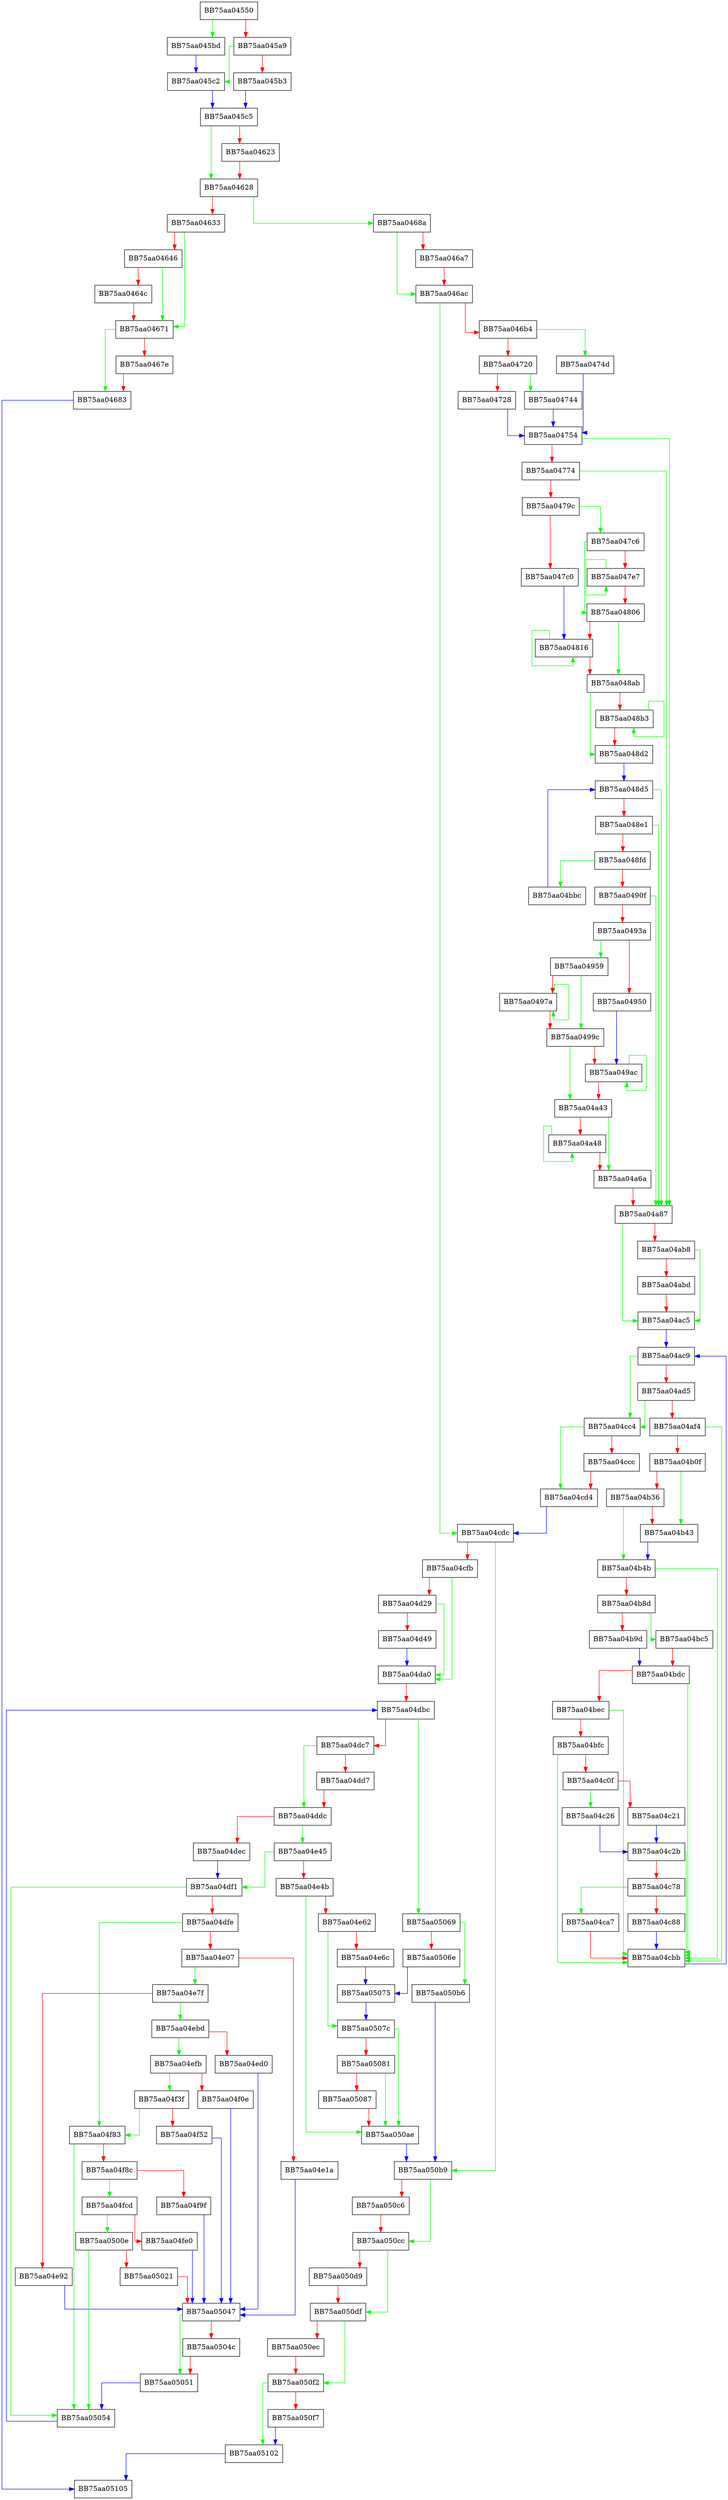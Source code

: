 digraph Parse {
  node [shape="box"];
  graph [splines=ortho];
  BB75aa04550 -> BB75aa045bd [color="green"];
  BB75aa04550 -> BB75aa045a9 [color="red"];
  BB75aa045a9 -> BB75aa045c2 [color="green"];
  BB75aa045a9 -> BB75aa045b3 [color="red"];
  BB75aa045b3 -> BB75aa045c5 [color="blue"];
  BB75aa045bd -> BB75aa045c2 [color="blue"];
  BB75aa045c2 -> BB75aa045c5 [color="blue"];
  BB75aa045c5 -> BB75aa04628 [color="green"];
  BB75aa045c5 -> BB75aa04623 [color="red"];
  BB75aa04623 -> BB75aa04628 [color="red"];
  BB75aa04628 -> BB75aa0468a [color="green"];
  BB75aa04628 -> BB75aa04633 [color="red"];
  BB75aa04633 -> BB75aa04671 [color="green"];
  BB75aa04633 -> BB75aa04646 [color="red"];
  BB75aa04646 -> BB75aa04671 [color="green"];
  BB75aa04646 -> BB75aa0464c [color="red"];
  BB75aa0464c -> BB75aa04671 [color="red"];
  BB75aa04671 -> BB75aa04683 [color="green"];
  BB75aa04671 -> BB75aa0467e [color="red"];
  BB75aa0467e -> BB75aa04683 [color="red"];
  BB75aa04683 -> BB75aa05105 [color="blue"];
  BB75aa0468a -> BB75aa046ac [color="green"];
  BB75aa0468a -> BB75aa046a7 [color="red"];
  BB75aa046a7 -> BB75aa046ac [color="red"];
  BB75aa046ac -> BB75aa04cdc [color="green"];
  BB75aa046ac -> BB75aa046b4 [color="red"];
  BB75aa046b4 -> BB75aa0474d [color="green"];
  BB75aa046b4 -> BB75aa04720 [color="red"];
  BB75aa04720 -> BB75aa04744 [color="green"];
  BB75aa04720 -> BB75aa04728 [color="red"];
  BB75aa04728 -> BB75aa04754 [color="blue"];
  BB75aa04744 -> BB75aa04754 [color="blue"];
  BB75aa0474d -> BB75aa04754 [color="blue"];
  BB75aa04754 -> BB75aa04a87 [color="green"];
  BB75aa04754 -> BB75aa04774 [color="red"];
  BB75aa04774 -> BB75aa04a87 [color="green"];
  BB75aa04774 -> BB75aa0479c [color="red"];
  BB75aa0479c -> BB75aa047c6 [color="green"];
  BB75aa0479c -> BB75aa047c0 [color="red"];
  BB75aa047c0 -> BB75aa04816 [color="blue"];
  BB75aa047c6 -> BB75aa04806 [color="green"];
  BB75aa047c6 -> BB75aa047e7 [color="red"];
  BB75aa047e7 -> BB75aa047e7 [color="green"];
  BB75aa047e7 -> BB75aa04806 [color="red"];
  BB75aa04806 -> BB75aa048ab [color="green"];
  BB75aa04806 -> BB75aa04816 [color="red"];
  BB75aa04816 -> BB75aa04816 [color="green"];
  BB75aa04816 -> BB75aa048ab [color="red"];
  BB75aa048ab -> BB75aa048d2 [color="green"];
  BB75aa048ab -> BB75aa048b3 [color="red"];
  BB75aa048b3 -> BB75aa048b3 [color="green"];
  BB75aa048b3 -> BB75aa048d2 [color="red"];
  BB75aa048d2 -> BB75aa048d5 [color="blue"];
  BB75aa048d5 -> BB75aa04a87 [color="green"];
  BB75aa048d5 -> BB75aa048e1 [color="red"];
  BB75aa048e1 -> BB75aa04a87 [color="green"];
  BB75aa048e1 -> BB75aa048fd [color="red"];
  BB75aa048fd -> BB75aa04bbc [color="green"];
  BB75aa048fd -> BB75aa0490f [color="red"];
  BB75aa0490f -> BB75aa04a87 [color="green"];
  BB75aa0490f -> BB75aa0493a [color="red"];
  BB75aa0493a -> BB75aa04959 [color="green"];
  BB75aa0493a -> BB75aa04950 [color="red"];
  BB75aa04950 -> BB75aa049ac [color="blue"];
  BB75aa04959 -> BB75aa0499c [color="green"];
  BB75aa04959 -> BB75aa0497a [color="red"];
  BB75aa0497a -> BB75aa0497a [color="green"];
  BB75aa0497a -> BB75aa0499c [color="red"];
  BB75aa0499c -> BB75aa04a43 [color="green"];
  BB75aa0499c -> BB75aa049ac [color="red"];
  BB75aa049ac -> BB75aa049ac [color="green"];
  BB75aa049ac -> BB75aa04a43 [color="red"];
  BB75aa04a43 -> BB75aa04a6a [color="green"];
  BB75aa04a43 -> BB75aa04a48 [color="red"];
  BB75aa04a48 -> BB75aa04a48 [color="green"];
  BB75aa04a48 -> BB75aa04a6a [color="red"];
  BB75aa04a6a -> BB75aa04a87 [color="red"];
  BB75aa04a87 -> BB75aa04ac5 [color="green"];
  BB75aa04a87 -> BB75aa04ab8 [color="red"];
  BB75aa04ab8 -> BB75aa04ac5 [color="green"];
  BB75aa04ab8 -> BB75aa04abd [color="red"];
  BB75aa04abd -> BB75aa04ac5 [color="red"];
  BB75aa04ac5 -> BB75aa04ac9 [color="blue"];
  BB75aa04ac9 -> BB75aa04cc4 [color="green"];
  BB75aa04ac9 -> BB75aa04ad5 [color="red"];
  BB75aa04ad5 -> BB75aa04cc4 [color="green"];
  BB75aa04ad5 -> BB75aa04af4 [color="red"];
  BB75aa04af4 -> BB75aa04cbb [color="green"];
  BB75aa04af4 -> BB75aa04b0f [color="red"];
  BB75aa04b0f -> BB75aa04b43 [color="green"];
  BB75aa04b0f -> BB75aa04b36 [color="red"];
  BB75aa04b36 -> BB75aa04b4b [color="green"];
  BB75aa04b36 -> BB75aa04b43 [color="red"];
  BB75aa04b43 -> BB75aa04b4b [color="blue"];
  BB75aa04b4b -> BB75aa04cbb [color="green"];
  BB75aa04b4b -> BB75aa04b8d [color="red"];
  BB75aa04b8d -> BB75aa04bc5 [color="green"];
  BB75aa04b8d -> BB75aa04b9d [color="red"];
  BB75aa04b9d -> BB75aa04bdc [color="blue"];
  BB75aa04bbc -> BB75aa048d5 [color="blue"];
  BB75aa04bc5 -> BB75aa04bdc [color="red"];
  BB75aa04bdc -> BB75aa04cbb [color="green"];
  BB75aa04bdc -> BB75aa04bec [color="red"];
  BB75aa04bec -> BB75aa04cbb [color="green"];
  BB75aa04bec -> BB75aa04bfc [color="red"];
  BB75aa04bfc -> BB75aa04cbb [color="green"];
  BB75aa04bfc -> BB75aa04c0f [color="red"];
  BB75aa04c0f -> BB75aa04c26 [color="green"];
  BB75aa04c0f -> BB75aa04c21 [color="red"];
  BB75aa04c21 -> BB75aa04c2b [color="blue"];
  BB75aa04c26 -> BB75aa04c2b [color="blue"];
  BB75aa04c2b -> BB75aa04cbb [color="green"];
  BB75aa04c2b -> BB75aa04c78 [color="red"];
  BB75aa04c78 -> BB75aa04ca7 [color="green"];
  BB75aa04c78 -> BB75aa04c88 [color="red"];
  BB75aa04c88 -> BB75aa04cbb [color="blue"];
  BB75aa04ca7 -> BB75aa04cbb [color="red"];
  BB75aa04cbb -> BB75aa04ac9 [color="blue"];
  BB75aa04cc4 -> BB75aa04cd4 [color="green"];
  BB75aa04cc4 -> BB75aa04ccc [color="red"];
  BB75aa04ccc -> BB75aa04cd4 [color="red"];
  BB75aa04cd4 -> BB75aa04cdc [color="blue"];
  BB75aa04cdc -> BB75aa050b9 [color="green"];
  BB75aa04cdc -> BB75aa04cfb [color="red"];
  BB75aa04cfb -> BB75aa04da0 [color="green"];
  BB75aa04cfb -> BB75aa04d29 [color="red"];
  BB75aa04d29 -> BB75aa04da0 [color="green"];
  BB75aa04d29 -> BB75aa04d49 [color="red"];
  BB75aa04d49 -> BB75aa04da0 [color="blue"];
  BB75aa04da0 -> BB75aa04dbc [color="red"];
  BB75aa04dbc -> BB75aa05069 [color="green"];
  BB75aa04dbc -> BB75aa04dc7 [color="red"];
  BB75aa04dc7 -> BB75aa04ddc [color="green"];
  BB75aa04dc7 -> BB75aa04dd7 [color="red"];
  BB75aa04dd7 -> BB75aa04ddc [color="red"];
  BB75aa04ddc -> BB75aa04e45 [color="green"];
  BB75aa04ddc -> BB75aa04dec [color="red"];
  BB75aa04dec -> BB75aa04df1 [color="blue"];
  BB75aa04df1 -> BB75aa05054 [color="green"];
  BB75aa04df1 -> BB75aa04dfe [color="red"];
  BB75aa04dfe -> BB75aa04f83 [color="green"];
  BB75aa04dfe -> BB75aa04e07 [color="red"];
  BB75aa04e07 -> BB75aa04e7f [color="green"];
  BB75aa04e07 -> BB75aa04e1a [color="red"];
  BB75aa04e1a -> BB75aa05047 [color="blue"];
  BB75aa04e45 -> BB75aa04df1 [color="green"];
  BB75aa04e45 -> BB75aa04e4b [color="red"];
  BB75aa04e4b -> BB75aa050ae [color="green"];
  BB75aa04e4b -> BB75aa04e62 [color="red"];
  BB75aa04e62 -> BB75aa0507c [color="green"];
  BB75aa04e62 -> BB75aa04e6c [color="red"];
  BB75aa04e6c -> BB75aa05075 [color="blue"];
  BB75aa04e7f -> BB75aa04ebd [color="green"];
  BB75aa04e7f -> BB75aa04e92 [color="red"];
  BB75aa04e92 -> BB75aa05047 [color="blue"];
  BB75aa04ebd -> BB75aa04efb [color="green"];
  BB75aa04ebd -> BB75aa04ed0 [color="red"];
  BB75aa04ed0 -> BB75aa05047 [color="blue"];
  BB75aa04efb -> BB75aa04f3f [color="green"];
  BB75aa04efb -> BB75aa04f0e [color="red"];
  BB75aa04f0e -> BB75aa05047 [color="blue"];
  BB75aa04f3f -> BB75aa04f83 [color="green"];
  BB75aa04f3f -> BB75aa04f52 [color="red"];
  BB75aa04f52 -> BB75aa05047 [color="blue"];
  BB75aa04f83 -> BB75aa05054 [color="green"];
  BB75aa04f83 -> BB75aa04f8c [color="red"];
  BB75aa04f8c -> BB75aa04fcd [color="green"];
  BB75aa04f8c -> BB75aa04f9f [color="red"];
  BB75aa04f9f -> BB75aa05047 [color="blue"];
  BB75aa04fcd -> BB75aa0500e [color="green"];
  BB75aa04fcd -> BB75aa04fe0 [color="red"];
  BB75aa04fe0 -> BB75aa05047 [color="blue"];
  BB75aa0500e -> BB75aa05054 [color="green"];
  BB75aa0500e -> BB75aa05021 [color="red"];
  BB75aa05021 -> BB75aa05047 [color="red"];
  BB75aa05047 -> BB75aa05051 [color="green"];
  BB75aa05047 -> BB75aa0504c [color="red"];
  BB75aa0504c -> BB75aa05051 [color="red"];
  BB75aa05051 -> BB75aa05054 [color="blue"];
  BB75aa05054 -> BB75aa04dbc [color="blue"];
  BB75aa05069 -> BB75aa050b6 [color="green"];
  BB75aa05069 -> BB75aa0506e [color="red"];
  BB75aa0506e -> BB75aa05075 [color="blue"];
  BB75aa05075 -> BB75aa0507c [color="blue"];
  BB75aa0507c -> BB75aa050ae [color="green"];
  BB75aa0507c -> BB75aa05081 [color="red"];
  BB75aa05081 -> BB75aa050ae [color="green"];
  BB75aa05081 -> BB75aa05087 [color="red"];
  BB75aa05087 -> BB75aa050ae [color="red"];
  BB75aa050ae -> BB75aa050b9 [color="blue"];
  BB75aa050b6 -> BB75aa050b9 [color="blue"];
  BB75aa050b9 -> BB75aa050cc [color="green"];
  BB75aa050b9 -> BB75aa050c6 [color="red"];
  BB75aa050c6 -> BB75aa050cc [color="red"];
  BB75aa050cc -> BB75aa050df [color="green"];
  BB75aa050cc -> BB75aa050d9 [color="red"];
  BB75aa050d9 -> BB75aa050df [color="red"];
  BB75aa050df -> BB75aa050f2 [color="green"];
  BB75aa050df -> BB75aa050ec [color="red"];
  BB75aa050ec -> BB75aa050f2 [color="red"];
  BB75aa050f2 -> BB75aa05102 [color="green"];
  BB75aa050f2 -> BB75aa050f7 [color="red"];
  BB75aa050f7 -> BB75aa05102 [color="blue"];
  BB75aa05102 -> BB75aa05105 [color="blue"];
}